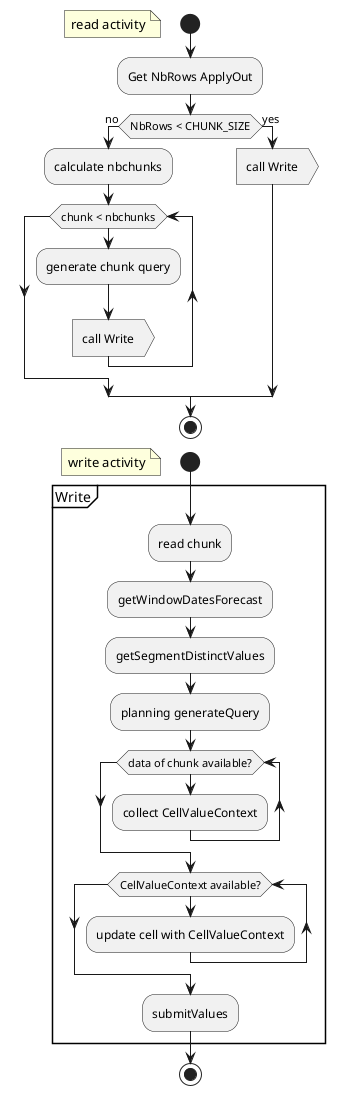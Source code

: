 @startuml
skinparam ConditionEndStyle hline
start
floating note left: read activity
:Get NbRows ApplyOut;
if (NbRows < CHUNK_SIZE) then (no)
  :calculate nbchunks;
  while (chunk < nbchunks)
    :generate chunk query;
    :call Write>
  endwhile
else (yes)
  :call Write>
endif

stop

start
floating note left: write activity
partition Write {
  :read chunk;
  :getWindowDatesForecast;
  :getSegmentDistinctValues;
  :planning generateQuery;
  while (data of chunk available?)
    :collect CellValueContext;
  endwhile

  while (CellValueContext available?)
    :update cell with CellValueContext;
  endwhile
  :submitValues;

}
stop


@enduml
